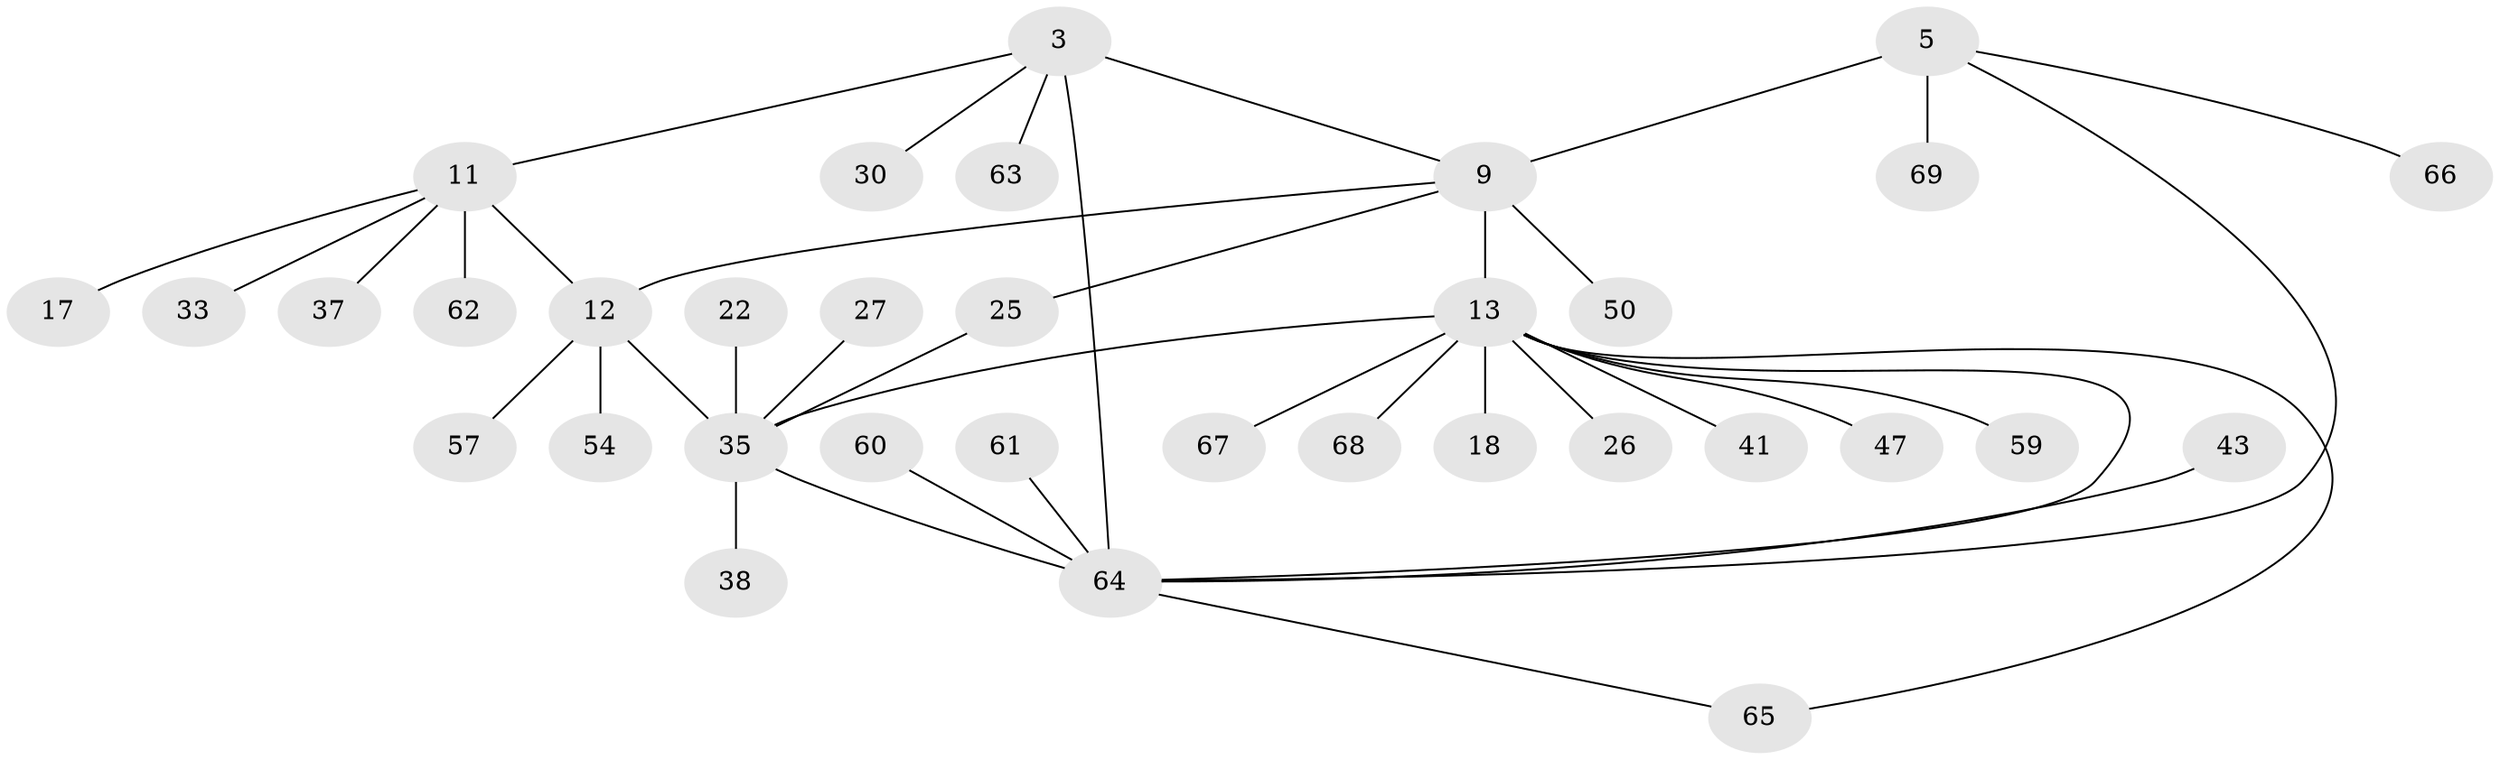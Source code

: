 // original degree distribution, {10: 0.014492753623188406, 6: 0.043478260869565216, 2: 0.15942028985507245, 4: 0.057971014492753624, 5: 0.057971014492753624, 7: 0.043478260869565216, 3: 0.043478260869565216, 9: 0.014492753623188406, 1: 0.5652173913043478}
// Generated by graph-tools (version 1.1) at 2025/59/03/04/25 21:59:15]
// undirected, 34 vertices, 40 edges
graph export_dot {
graph [start="1"]
  node [color=gray90,style=filled];
  3 [super="+2"];
  5;
  9 [super="+8+6"];
  11;
  12 [super="+10"];
  13 [super="+7"];
  17;
  18;
  22;
  25;
  26;
  27;
  30;
  33;
  35 [super="+15+16"];
  37;
  38;
  41 [super="+21"];
  43;
  47;
  50 [super="+34"];
  54;
  57 [super="+40"];
  59 [super="+53"];
  60 [super="+28"];
  61;
  62;
  63 [super="+52"];
  64 [super="+1+42"];
  65 [super="+44"];
  66 [super="+58"];
  67 [super="+49+55"];
  68;
  69 [super="+56"];
  3 -- 9;
  3 -- 11;
  3 -- 30;
  3 -- 63;
  3 -- 64 [weight=2];
  5 -- 9 [weight=2];
  5 -- 69;
  5 -- 66;
  5 -- 64;
  9 -- 25;
  9 -- 12 [weight=2];
  9 -- 13 [weight=3];
  9 -- 50;
  11 -- 12 [weight=2];
  11 -- 17;
  11 -- 33;
  11 -- 37;
  11 -- 62;
  12 -- 54;
  12 -- 57;
  12 -- 35;
  13 -- 18;
  13 -- 26;
  13 -- 68;
  13 -- 41;
  13 -- 65;
  13 -- 67;
  13 -- 59;
  13 -- 47;
  13 -- 35 [weight=2];
  13 -- 64;
  22 -- 35;
  25 -- 35;
  27 -- 35;
  35 -- 38;
  35 -- 64;
  43 -- 64;
  60 -- 64;
  61 -- 64;
  64 -- 65;
}
